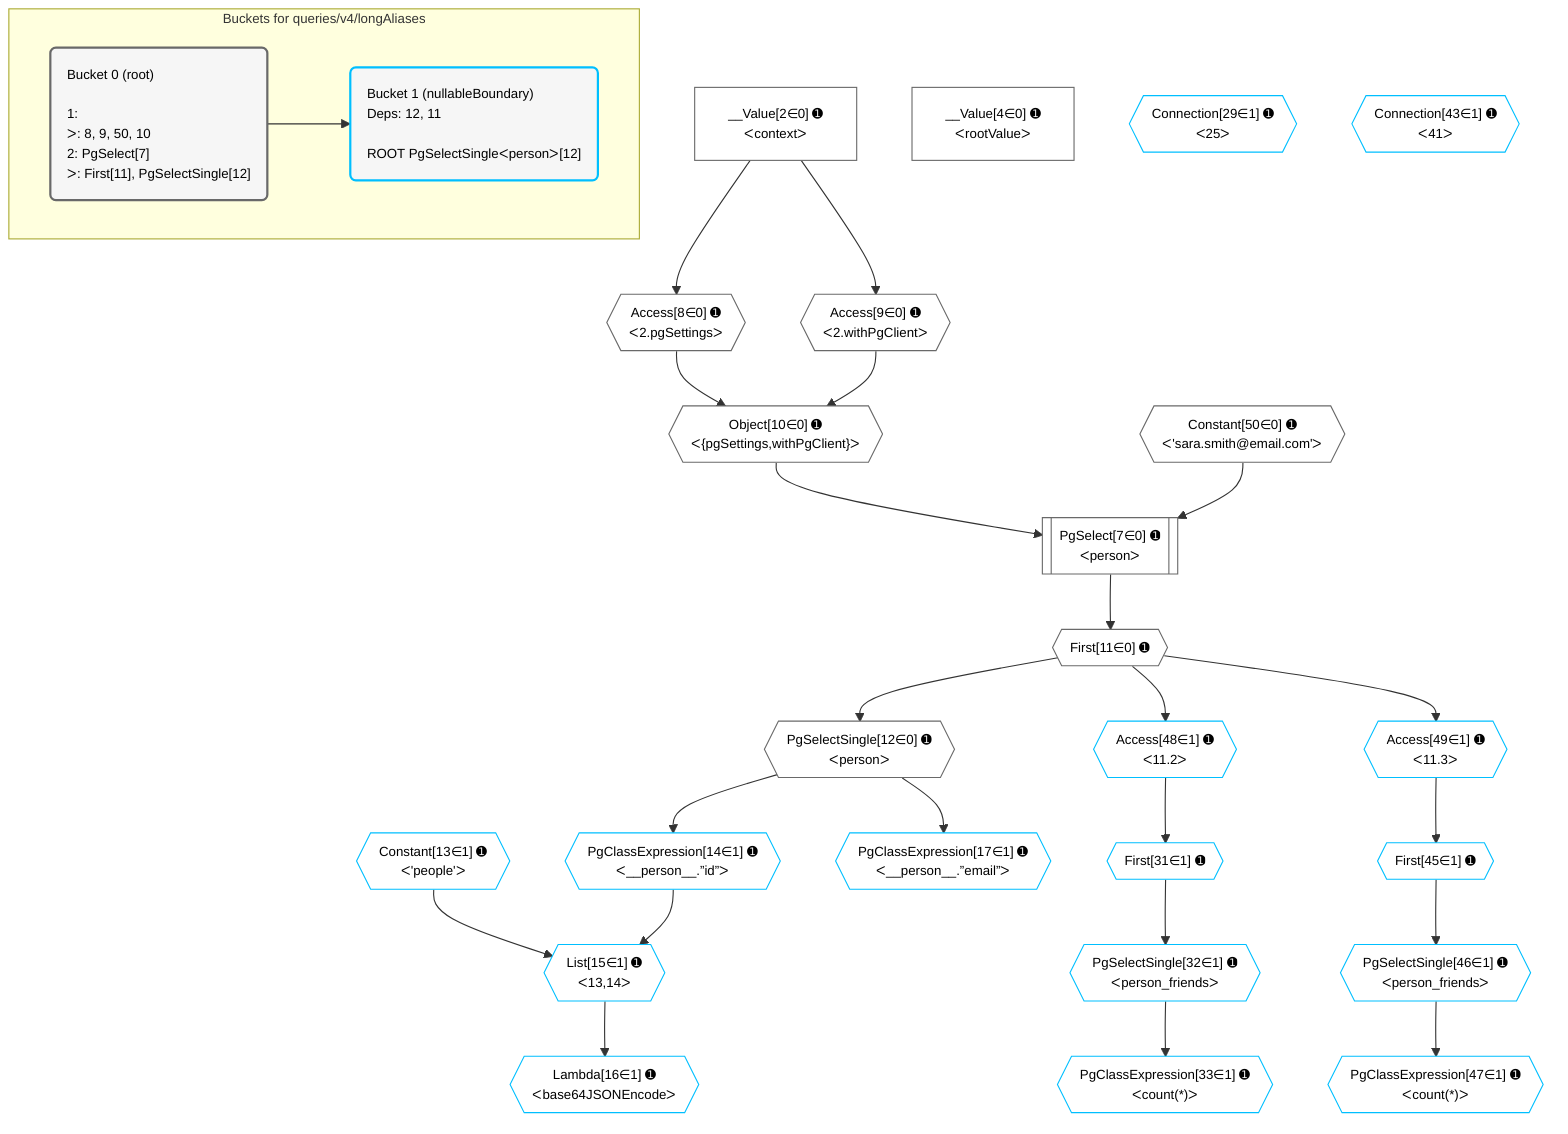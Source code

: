 %%{init: {'themeVariables': { 'fontSize': '12px'}}}%%
graph TD
    classDef path fill:#eee,stroke:#000,color:#000
    classDef plan fill:#fff,stroke-width:1px,color:#000
    classDef itemplan fill:#fff,stroke-width:2px,color:#000
    classDef unbatchedplan fill:#dff,stroke-width:1px,color:#000
    classDef sideeffectplan fill:#fcc,stroke-width:2px,color:#000
    classDef bucket fill:#f6f6f6,color:#000,stroke-width:2px,text-align:left


    %% plan dependencies
    PgSelect7[["PgSelect[7∈0] ➊<br />ᐸpersonᐳ"]]:::plan
    Object10{{"Object[10∈0] ➊<br />ᐸ{pgSettings,withPgClient}ᐳ"}}:::plan
    Constant50{{"Constant[50∈0] ➊<br />ᐸ'sara.smith@email.com'ᐳ"}}:::plan
    Object10 & Constant50 --> PgSelect7
    Access8{{"Access[8∈0] ➊<br />ᐸ2.pgSettingsᐳ"}}:::plan
    Access9{{"Access[9∈0] ➊<br />ᐸ2.withPgClientᐳ"}}:::plan
    Access8 & Access9 --> Object10
    __Value2["__Value[2∈0] ➊<br />ᐸcontextᐳ"]:::plan
    __Value2 --> Access8
    __Value2 --> Access9
    First11{{"First[11∈0] ➊"}}:::plan
    PgSelect7 --> First11
    PgSelectSingle12{{"PgSelectSingle[12∈0] ➊<br />ᐸpersonᐳ"}}:::plan
    First11 --> PgSelectSingle12
    __Value4["__Value[4∈0] ➊<br />ᐸrootValueᐳ"]:::plan
    List15{{"List[15∈1] ➊<br />ᐸ13,14ᐳ"}}:::plan
    Constant13{{"Constant[13∈1] ➊<br />ᐸ'people'ᐳ"}}:::plan
    PgClassExpression14{{"PgClassExpression[14∈1] ➊<br />ᐸ__person__.”id”ᐳ"}}:::plan
    Constant13 & PgClassExpression14 --> List15
    PgSelectSingle12 --> PgClassExpression14
    Lambda16{{"Lambda[16∈1] ➊<br />ᐸbase64JSONEncodeᐳ"}}:::plan
    List15 --> Lambda16
    PgClassExpression17{{"PgClassExpression[17∈1] ➊<br />ᐸ__person__.”email”ᐳ"}}:::plan
    PgSelectSingle12 --> PgClassExpression17
    First31{{"First[31∈1] ➊"}}:::plan
    Access48{{"Access[48∈1] ➊<br />ᐸ11.2ᐳ"}}:::plan
    Access48 --> First31
    PgSelectSingle32{{"PgSelectSingle[32∈1] ➊<br />ᐸperson_friendsᐳ"}}:::plan
    First31 --> PgSelectSingle32
    PgClassExpression33{{"PgClassExpression[33∈1] ➊<br />ᐸcount(*)ᐳ"}}:::plan
    PgSelectSingle32 --> PgClassExpression33
    First45{{"First[45∈1] ➊"}}:::plan
    Access49{{"Access[49∈1] ➊<br />ᐸ11.3ᐳ"}}:::plan
    Access49 --> First45
    PgSelectSingle46{{"PgSelectSingle[46∈1] ➊<br />ᐸperson_friendsᐳ"}}:::plan
    First45 --> PgSelectSingle46
    PgClassExpression47{{"PgClassExpression[47∈1] ➊<br />ᐸcount(*)ᐳ"}}:::plan
    PgSelectSingle46 --> PgClassExpression47
    First11 --> Access48
    First11 --> Access49
    Connection29{{"Connection[29∈1] ➊<br />ᐸ25ᐳ"}}:::plan
    Connection43{{"Connection[43∈1] ➊<br />ᐸ41ᐳ"}}:::plan

    %% define steps

    subgraph "Buckets for queries/v4/longAliases"
    Bucket0("Bucket 0 (root)<br /><br />1: <br />ᐳ: 8, 9, 50, 10<br />2: PgSelect[7]<br />ᐳ: First[11], PgSelectSingle[12]"):::bucket
    classDef bucket0 stroke:#696969
    class Bucket0,__Value2,__Value4,PgSelect7,Access8,Access9,Object10,First11,PgSelectSingle12,Constant50 bucket0
    Bucket1("Bucket 1 (nullableBoundary)<br />Deps: 12, 11<br /><br />ROOT PgSelectSingleᐸpersonᐳ[12]"):::bucket
    classDef bucket1 stroke:#00bfff
    class Bucket1,Constant13,PgClassExpression14,List15,Lambda16,PgClassExpression17,Connection29,First31,PgSelectSingle32,PgClassExpression33,Connection43,First45,PgSelectSingle46,PgClassExpression47,Access48,Access49 bucket1
    Bucket0 --> Bucket1
    end